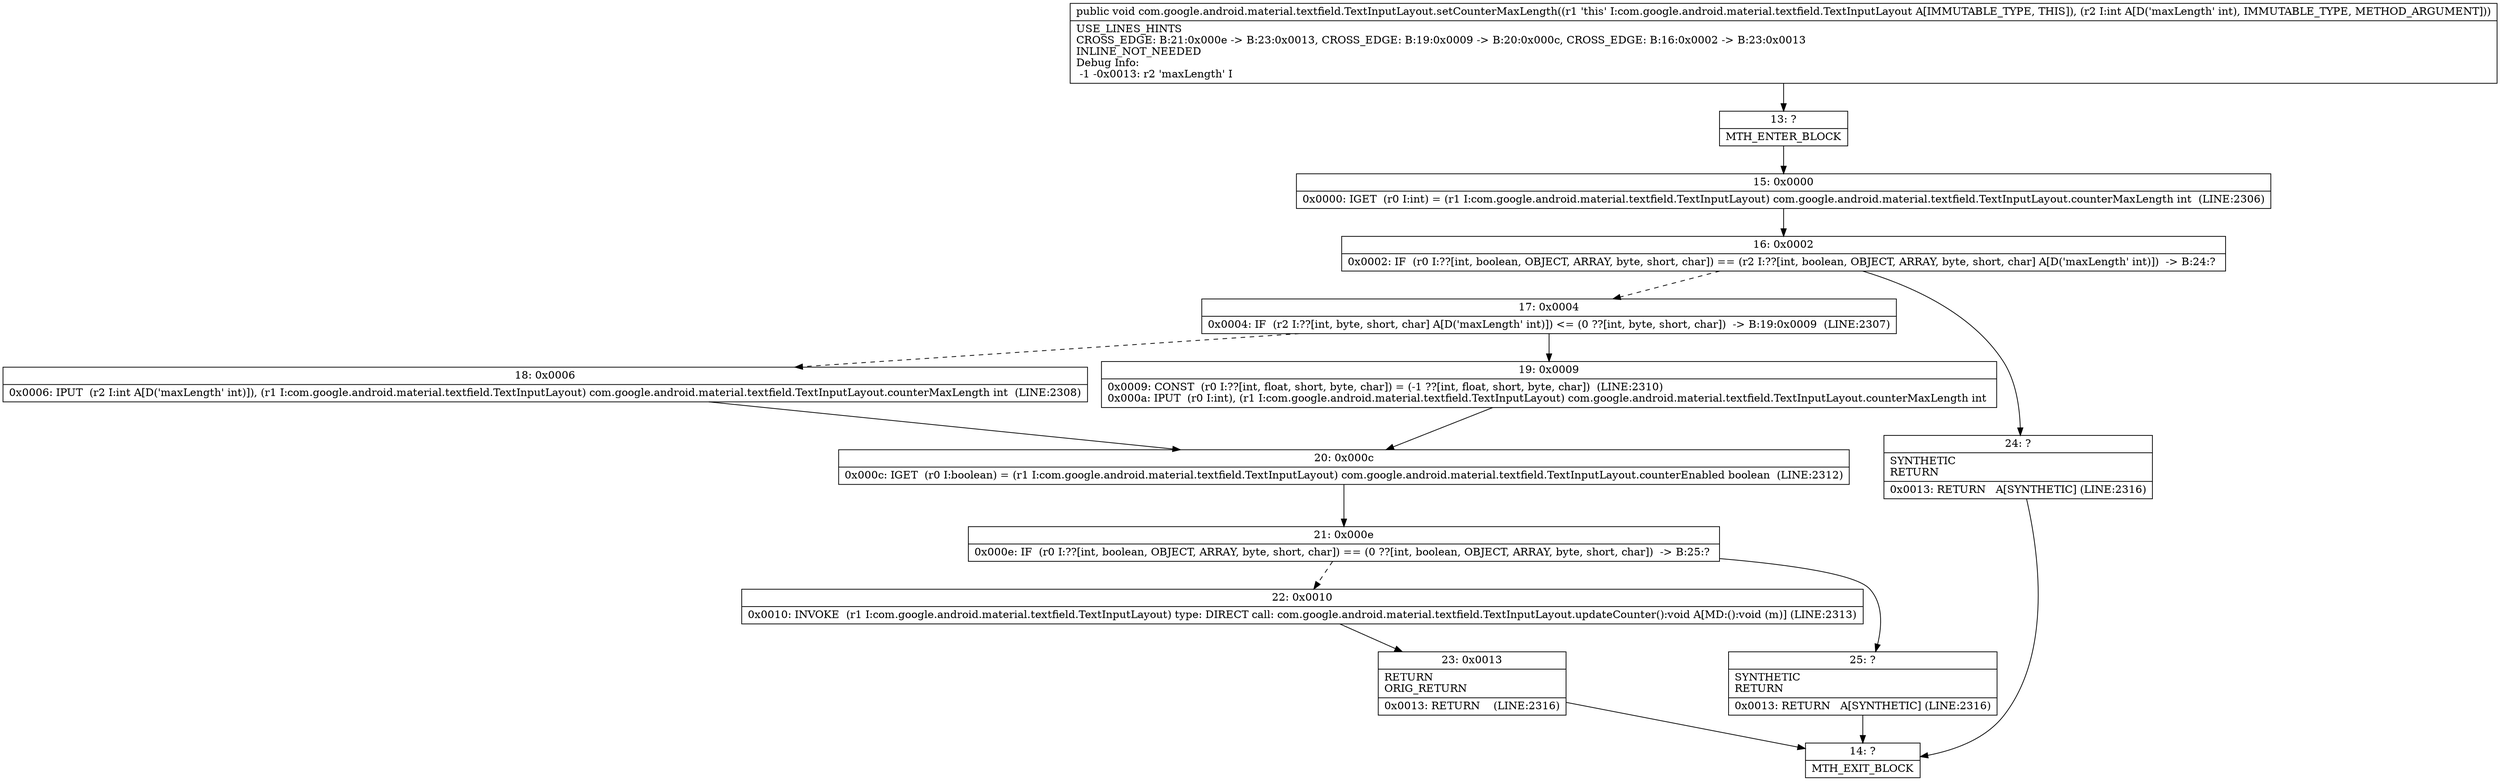 digraph "CFG forcom.google.android.material.textfield.TextInputLayout.setCounterMaxLength(I)V" {
Node_13 [shape=record,label="{13\:\ ?|MTH_ENTER_BLOCK\l}"];
Node_15 [shape=record,label="{15\:\ 0x0000|0x0000: IGET  (r0 I:int) = (r1 I:com.google.android.material.textfield.TextInputLayout) com.google.android.material.textfield.TextInputLayout.counterMaxLength int  (LINE:2306)\l}"];
Node_16 [shape=record,label="{16\:\ 0x0002|0x0002: IF  (r0 I:??[int, boolean, OBJECT, ARRAY, byte, short, char]) == (r2 I:??[int, boolean, OBJECT, ARRAY, byte, short, char] A[D('maxLength' int)])  \-\> B:24:? \l}"];
Node_17 [shape=record,label="{17\:\ 0x0004|0x0004: IF  (r2 I:??[int, byte, short, char] A[D('maxLength' int)]) \<= (0 ??[int, byte, short, char])  \-\> B:19:0x0009  (LINE:2307)\l}"];
Node_18 [shape=record,label="{18\:\ 0x0006|0x0006: IPUT  (r2 I:int A[D('maxLength' int)]), (r1 I:com.google.android.material.textfield.TextInputLayout) com.google.android.material.textfield.TextInputLayout.counterMaxLength int  (LINE:2308)\l}"];
Node_20 [shape=record,label="{20\:\ 0x000c|0x000c: IGET  (r0 I:boolean) = (r1 I:com.google.android.material.textfield.TextInputLayout) com.google.android.material.textfield.TextInputLayout.counterEnabled boolean  (LINE:2312)\l}"];
Node_21 [shape=record,label="{21\:\ 0x000e|0x000e: IF  (r0 I:??[int, boolean, OBJECT, ARRAY, byte, short, char]) == (0 ??[int, boolean, OBJECT, ARRAY, byte, short, char])  \-\> B:25:? \l}"];
Node_22 [shape=record,label="{22\:\ 0x0010|0x0010: INVOKE  (r1 I:com.google.android.material.textfield.TextInputLayout) type: DIRECT call: com.google.android.material.textfield.TextInputLayout.updateCounter():void A[MD:():void (m)] (LINE:2313)\l}"];
Node_23 [shape=record,label="{23\:\ 0x0013|RETURN\lORIG_RETURN\l|0x0013: RETURN    (LINE:2316)\l}"];
Node_14 [shape=record,label="{14\:\ ?|MTH_EXIT_BLOCK\l}"];
Node_25 [shape=record,label="{25\:\ ?|SYNTHETIC\lRETURN\l|0x0013: RETURN   A[SYNTHETIC] (LINE:2316)\l}"];
Node_19 [shape=record,label="{19\:\ 0x0009|0x0009: CONST  (r0 I:??[int, float, short, byte, char]) = (\-1 ??[int, float, short, byte, char])  (LINE:2310)\l0x000a: IPUT  (r0 I:int), (r1 I:com.google.android.material.textfield.TextInputLayout) com.google.android.material.textfield.TextInputLayout.counterMaxLength int \l}"];
Node_24 [shape=record,label="{24\:\ ?|SYNTHETIC\lRETURN\l|0x0013: RETURN   A[SYNTHETIC] (LINE:2316)\l}"];
MethodNode[shape=record,label="{public void com.google.android.material.textfield.TextInputLayout.setCounterMaxLength((r1 'this' I:com.google.android.material.textfield.TextInputLayout A[IMMUTABLE_TYPE, THIS]), (r2 I:int A[D('maxLength' int), IMMUTABLE_TYPE, METHOD_ARGUMENT]))  | USE_LINES_HINTS\lCROSS_EDGE: B:21:0x000e \-\> B:23:0x0013, CROSS_EDGE: B:19:0x0009 \-\> B:20:0x000c, CROSS_EDGE: B:16:0x0002 \-\> B:23:0x0013\lINLINE_NOT_NEEDED\lDebug Info:\l  \-1 \-0x0013: r2 'maxLength' I\l}"];
MethodNode -> Node_13;Node_13 -> Node_15;
Node_15 -> Node_16;
Node_16 -> Node_17[style=dashed];
Node_16 -> Node_24;
Node_17 -> Node_18[style=dashed];
Node_17 -> Node_19;
Node_18 -> Node_20;
Node_20 -> Node_21;
Node_21 -> Node_22[style=dashed];
Node_21 -> Node_25;
Node_22 -> Node_23;
Node_23 -> Node_14;
Node_25 -> Node_14;
Node_19 -> Node_20;
Node_24 -> Node_14;
}

